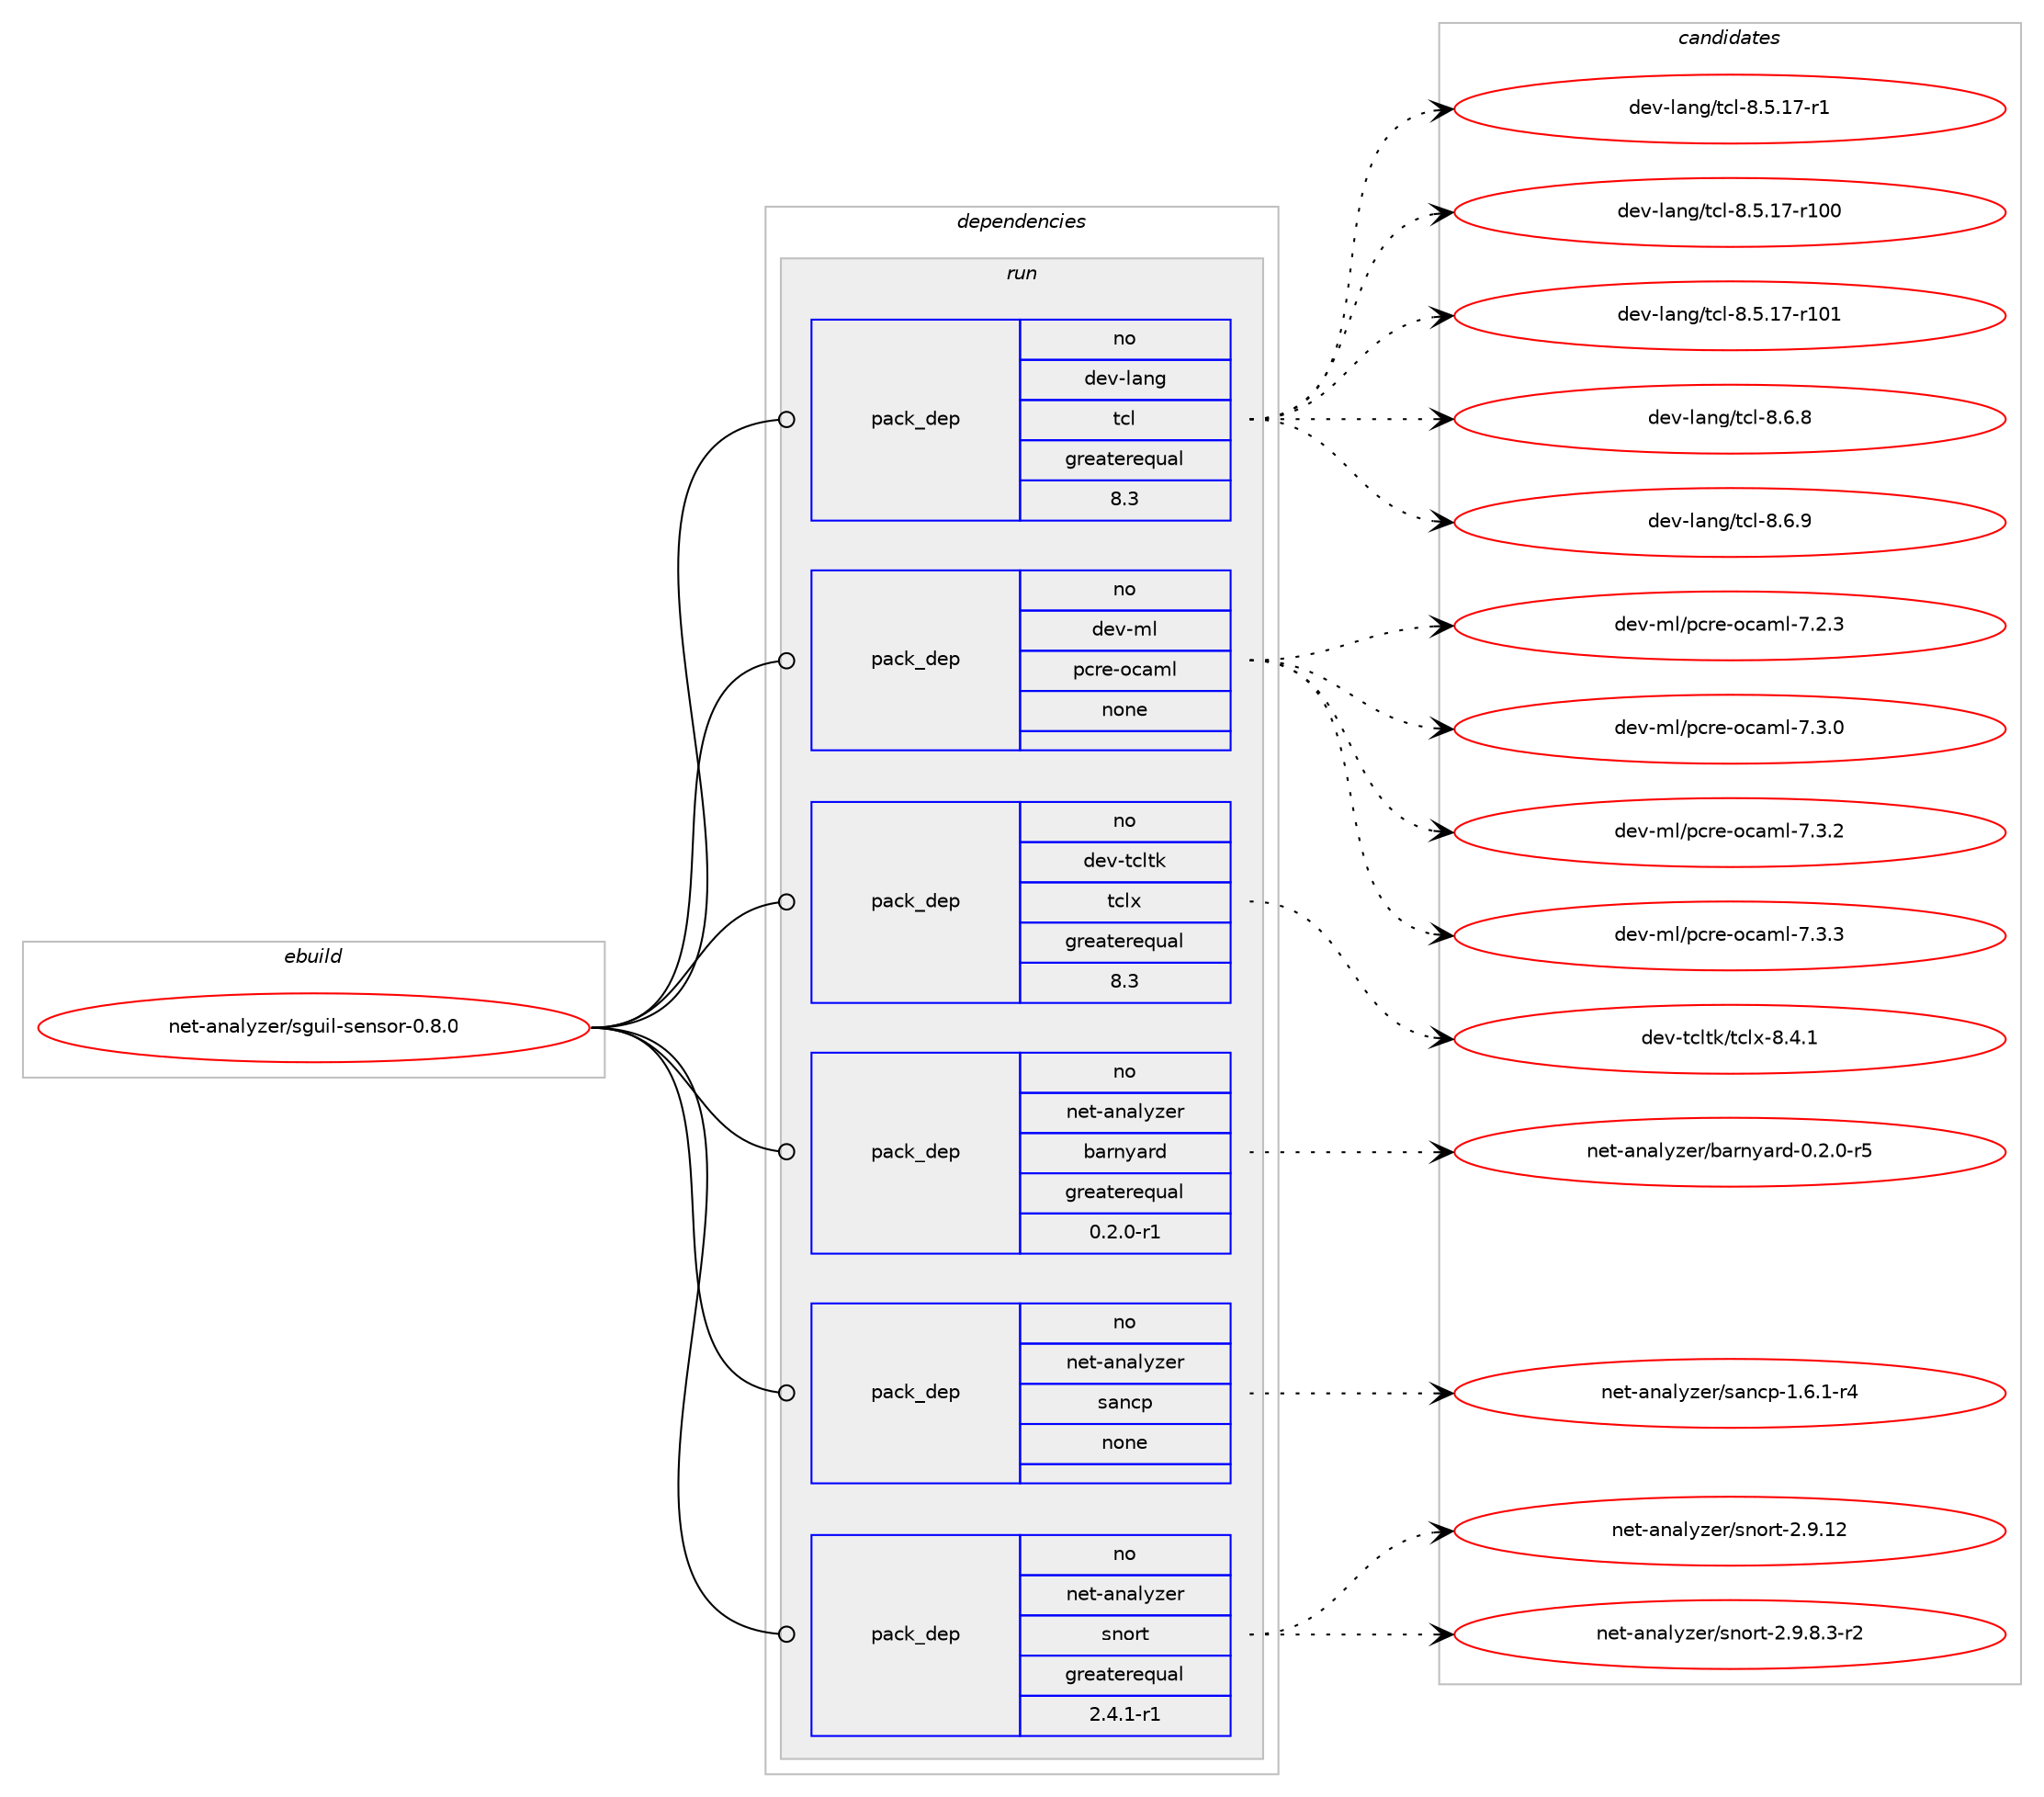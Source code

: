digraph prolog {

# *************
# Graph options
# *************

newrank=true;
concentrate=true;
compound=true;
graph [rankdir=LR,fontname=Helvetica,fontsize=10,ranksep=1.5];#, ranksep=2.5, nodesep=0.2];
edge  [arrowhead=vee];
node  [fontname=Helvetica,fontsize=10];

# **********
# The ebuild
# **********

subgraph cluster_leftcol {
color=gray;
rank=same;
label=<<i>ebuild</i>>;
id [label="net-analyzer/sguil-sensor-0.8.0", color=red, width=4, href="../net-analyzer/sguil-sensor-0.8.0.svg"];
}

# ****************
# The dependencies
# ****************

subgraph cluster_midcol {
color=gray;
label=<<i>dependencies</i>>;
subgraph cluster_compile {
fillcolor="#eeeeee";
style=filled;
label=<<i>compile</i>>;
}
subgraph cluster_compileandrun {
fillcolor="#eeeeee";
style=filled;
label=<<i>compile and run</i>>;
}
subgraph cluster_run {
fillcolor="#eeeeee";
style=filled;
label=<<i>run</i>>;
subgraph pack1177610 {
dependency1646899 [label=<<TABLE BORDER="0" CELLBORDER="1" CELLSPACING="0" CELLPADDING="4" WIDTH="220"><TR><TD ROWSPAN="6" CELLPADDING="30">pack_dep</TD></TR><TR><TD WIDTH="110">no</TD></TR><TR><TD>dev-lang</TD></TR><TR><TD>tcl</TD></TR><TR><TD>greaterequal</TD></TR><TR><TD>8.3</TD></TR></TABLE>>, shape=none, color=blue];
}
id:e -> dependency1646899:w [weight=20,style="solid",arrowhead="odot"];
subgraph pack1177611 {
dependency1646900 [label=<<TABLE BORDER="0" CELLBORDER="1" CELLSPACING="0" CELLPADDING="4" WIDTH="220"><TR><TD ROWSPAN="6" CELLPADDING="30">pack_dep</TD></TR><TR><TD WIDTH="110">no</TD></TR><TR><TD>dev-ml</TD></TR><TR><TD>pcre-ocaml</TD></TR><TR><TD>none</TD></TR><TR><TD></TD></TR></TABLE>>, shape=none, color=blue];
}
id:e -> dependency1646900:w [weight=20,style="solid",arrowhead="odot"];
subgraph pack1177612 {
dependency1646901 [label=<<TABLE BORDER="0" CELLBORDER="1" CELLSPACING="0" CELLPADDING="4" WIDTH="220"><TR><TD ROWSPAN="6" CELLPADDING="30">pack_dep</TD></TR><TR><TD WIDTH="110">no</TD></TR><TR><TD>dev-tcltk</TD></TR><TR><TD>tclx</TD></TR><TR><TD>greaterequal</TD></TR><TR><TD>8.3</TD></TR></TABLE>>, shape=none, color=blue];
}
id:e -> dependency1646901:w [weight=20,style="solid",arrowhead="odot"];
subgraph pack1177613 {
dependency1646902 [label=<<TABLE BORDER="0" CELLBORDER="1" CELLSPACING="0" CELLPADDING="4" WIDTH="220"><TR><TD ROWSPAN="6" CELLPADDING="30">pack_dep</TD></TR><TR><TD WIDTH="110">no</TD></TR><TR><TD>net-analyzer</TD></TR><TR><TD>barnyard</TD></TR><TR><TD>greaterequal</TD></TR><TR><TD>0.2.0-r1</TD></TR></TABLE>>, shape=none, color=blue];
}
id:e -> dependency1646902:w [weight=20,style="solid",arrowhead="odot"];
subgraph pack1177614 {
dependency1646903 [label=<<TABLE BORDER="0" CELLBORDER="1" CELLSPACING="0" CELLPADDING="4" WIDTH="220"><TR><TD ROWSPAN="6" CELLPADDING="30">pack_dep</TD></TR><TR><TD WIDTH="110">no</TD></TR><TR><TD>net-analyzer</TD></TR><TR><TD>sancp</TD></TR><TR><TD>none</TD></TR><TR><TD></TD></TR></TABLE>>, shape=none, color=blue];
}
id:e -> dependency1646903:w [weight=20,style="solid",arrowhead="odot"];
subgraph pack1177615 {
dependency1646904 [label=<<TABLE BORDER="0" CELLBORDER="1" CELLSPACING="0" CELLPADDING="4" WIDTH="220"><TR><TD ROWSPAN="6" CELLPADDING="30">pack_dep</TD></TR><TR><TD WIDTH="110">no</TD></TR><TR><TD>net-analyzer</TD></TR><TR><TD>snort</TD></TR><TR><TD>greaterequal</TD></TR><TR><TD>2.4.1-r1</TD></TR></TABLE>>, shape=none, color=blue];
}
id:e -> dependency1646904:w [weight=20,style="solid",arrowhead="odot"];
}
}

# **************
# The candidates
# **************

subgraph cluster_choices {
rank=same;
color=gray;
label=<<i>candidates</i>>;

subgraph choice1177610 {
color=black;
nodesep=1;
choice10010111845108971101034711699108455646534649554511449 [label="dev-lang/tcl-8.5.17-r1", color=red, width=4,href="../dev-lang/tcl-8.5.17-r1.svg"];
choice100101118451089711010347116991084556465346495545114494848 [label="dev-lang/tcl-8.5.17-r100", color=red, width=4,href="../dev-lang/tcl-8.5.17-r100.svg"];
choice100101118451089711010347116991084556465346495545114494849 [label="dev-lang/tcl-8.5.17-r101", color=red, width=4,href="../dev-lang/tcl-8.5.17-r101.svg"];
choice10010111845108971101034711699108455646544656 [label="dev-lang/tcl-8.6.8", color=red, width=4,href="../dev-lang/tcl-8.6.8.svg"];
choice10010111845108971101034711699108455646544657 [label="dev-lang/tcl-8.6.9", color=red, width=4,href="../dev-lang/tcl-8.6.9.svg"];
dependency1646899:e -> choice10010111845108971101034711699108455646534649554511449:w [style=dotted,weight="100"];
dependency1646899:e -> choice100101118451089711010347116991084556465346495545114494848:w [style=dotted,weight="100"];
dependency1646899:e -> choice100101118451089711010347116991084556465346495545114494849:w [style=dotted,weight="100"];
dependency1646899:e -> choice10010111845108971101034711699108455646544656:w [style=dotted,weight="100"];
dependency1646899:e -> choice10010111845108971101034711699108455646544657:w [style=dotted,weight="100"];
}
subgraph choice1177611 {
color=black;
nodesep=1;
choice100101118451091084711299114101451119997109108455546504651 [label="dev-ml/pcre-ocaml-7.2.3", color=red, width=4,href="../dev-ml/pcre-ocaml-7.2.3.svg"];
choice100101118451091084711299114101451119997109108455546514648 [label="dev-ml/pcre-ocaml-7.3.0", color=red, width=4,href="../dev-ml/pcre-ocaml-7.3.0.svg"];
choice100101118451091084711299114101451119997109108455546514650 [label="dev-ml/pcre-ocaml-7.3.2", color=red, width=4,href="../dev-ml/pcre-ocaml-7.3.2.svg"];
choice100101118451091084711299114101451119997109108455546514651 [label="dev-ml/pcre-ocaml-7.3.3", color=red, width=4,href="../dev-ml/pcre-ocaml-7.3.3.svg"];
dependency1646900:e -> choice100101118451091084711299114101451119997109108455546504651:w [style=dotted,weight="100"];
dependency1646900:e -> choice100101118451091084711299114101451119997109108455546514648:w [style=dotted,weight="100"];
dependency1646900:e -> choice100101118451091084711299114101451119997109108455546514650:w [style=dotted,weight="100"];
dependency1646900:e -> choice100101118451091084711299114101451119997109108455546514651:w [style=dotted,weight="100"];
}
subgraph choice1177612 {
color=black;
nodesep=1;
choice10010111845116991081161074711699108120455646524649 [label="dev-tcltk/tclx-8.4.1", color=red, width=4,href="../dev-tcltk/tclx-8.4.1.svg"];
dependency1646901:e -> choice10010111845116991081161074711699108120455646524649:w [style=dotted,weight="100"];
}
subgraph choice1177613 {
color=black;
nodesep=1;
choice110101116459711097108121122101114479897114110121971141004548465046484511453 [label="net-analyzer/barnyard-0.2.0-r5", color=red, width=4,href="../net-analyzer/barnyard-0.2.0-r5.svg"];
dependency1646902:e -> choice110101116459711097108121122101114479897114110121971141004548465046484511453:w [style=dotted,weight="100"];
}
subgraph choice1177614 {
color=black;
nodesep=1;
choice1101011164597110971081211221011144711597110991124549465446494511452 [label="net-analyzer/sancp-1.6.1-r4", color=red, width=4,href="../net-analyzer/sancp-1.6.1-r4.svg"];
dependency1646903:e -> choice1101011164597110971081211221011144711597110991124549465446494511452:w [style=dotted,weight="100"];
}
subgraph choice1177615 {
color=black;
nodesep=1;
choice1101011164597110971081211221011144711511011111411645504657464950 [label="net-analyzer/snort-2.9.12", color=red, width=4,href="../net-analyzer/snort-2.9.12.svg"];
choice1101011164597110971081211221011144711511011111411645504657465646514511450 [label="net-analyzer/snort-2.9.8.3-r2", color=red, width=4,href="../net-analyzer/snort-2.9.8.3-r2.svg"];
dependency1646904:e -> choice1101011164597110971081211221011144711511011111411645504657464950:w [style=dotted,weight="100"];
dependency1646904:e -> choice1101011164597110971081211221011144711511011111411645504657465646514511450:w [style=dotted,weight="100"];
}
}

}
